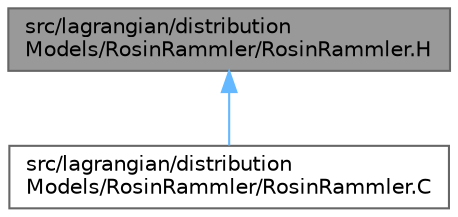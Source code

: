 digraph "src/lagrangian/distributionModels/RosinRammler/RosinRammler.H"
{
 // LATEX_PDF_SIZE
  bgcolor="transparent";
  edge [fontname=Helvetica,fontsize=10,labelfontname=Helvetica,labelfontsize=10];
  node [fontname=Helvetica,fontsize=10,shape=box,height=0.2,width=0.4];
  Node1 [id="Node000001",label="src/lagrangian/distribution\lModels/RosinRammler/RosinRammler.H",height=0.2,width=0.4,color="gray40", fillcolor="grey60", style="filled", fontcolor="black",tooltip=" "];
  Node1 -> Node2 [id="edge1_Node000001_Node000002",dir="back",color="steelblue1",style="solid",tooltip=" "];
  Node2 [id="Node000002",label="src/lagrangian/distribution\lModels/RosinRammler/RosinRammler.C",height=0.2,width=0.4,color="grey40", fillcolor="white", style="filled",URL="$RosinRammler_8C.html",tooltip=" "];
}

